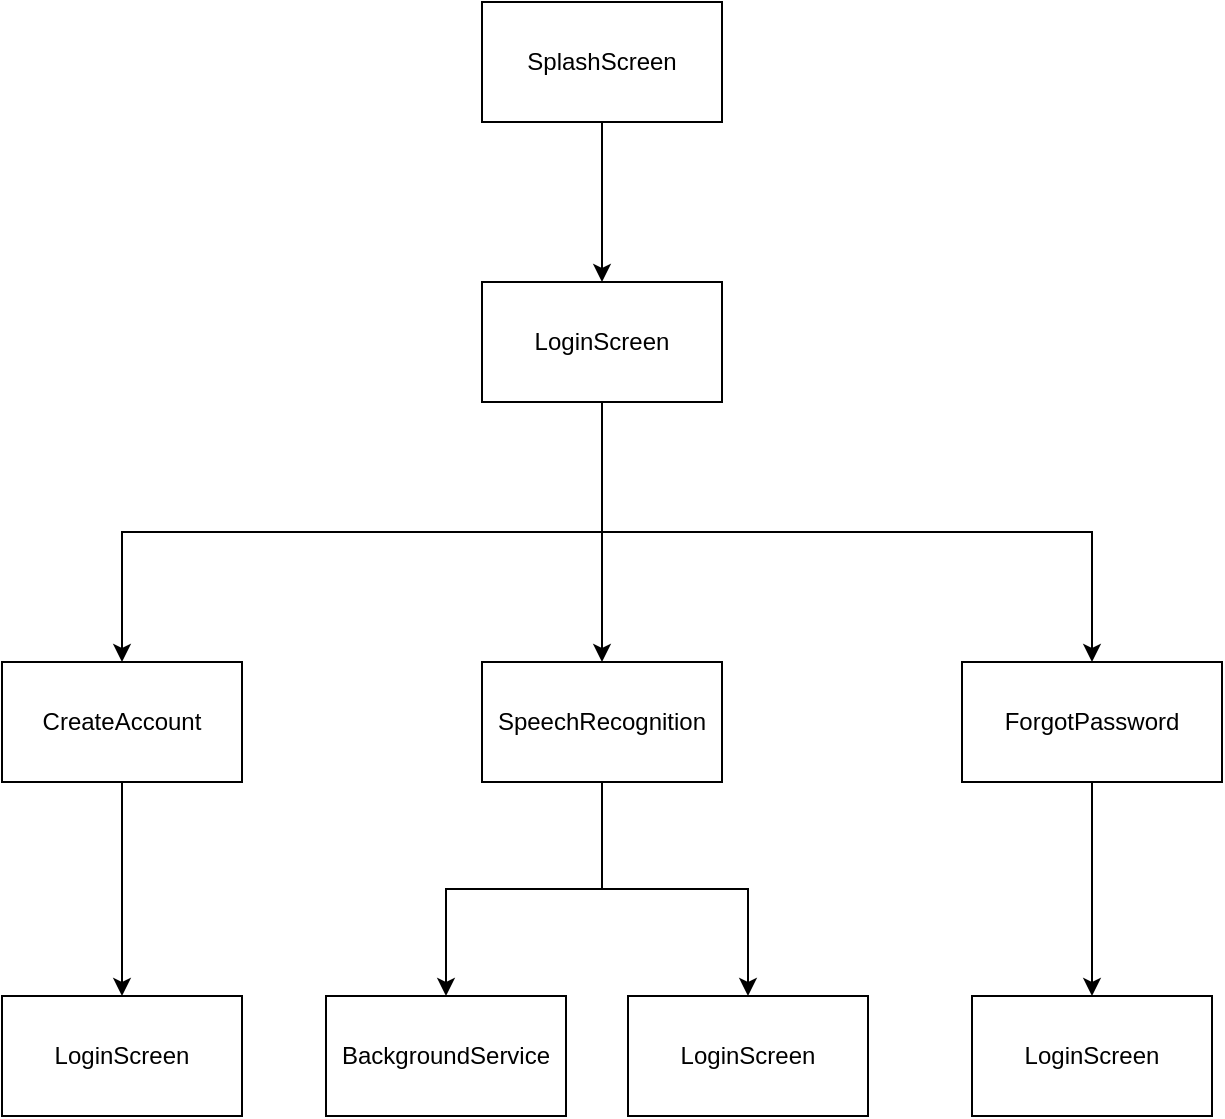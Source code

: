<mxfile version="10.6.1" type="github"><diagram id="MSsnx3GKYuv6aTeSVkBc" name="Page-1"><mxGraphModel dx="1010" dy="533" grid="1" gridSize="10" guides="1" tooltips="1" connect="1" arrows="1" fold="1" page="1" pageScale="1" pageWidth="827" pageHeight="1169" math="0" shadow="0"><root><mxCell id="0"/><mxCell id="1" parent="0"/><mxCell id="ScP9ktYLn-lueB0QXV_C-9" style="edgeStyle=orthogonalEdgeStyle;rounded=0;orthogonalLoop=1;jettySize=auto;html=1;exitX=0.5;exitY=1;exitDx=0;exitDy=0;entryX=0.5;entryY=0;entryDx=0;entryDy=0;" edge="1" parent="1" source="ScP9ktYLn-lueB0QXV_C-1" target="ScP9ktYLn-lueB0QXV_C-2"><mxGeometry relative="1" as="geometry"/></mxCell><mxCell id="ScP9ktYLn-lueB0QXV_C-10" style="edgeStyle=orthogonalEdgeStyle;rounded=0;orthogonalLoop=1;jettySize=auto;html=1;exitX=0.5;exitY=1;exitDx=0;exitDy=0;entryX=0.5;entryY=0;entryDx=0;entryDy=0;" edge="1" parent="1" source="ScP9ktYLn-lueB0QXV_C-1" target="ScP9ktYLn-lueB0QXV_C-3"><mxGeometry relative="1" as="geometry"/></mxCell><mxCell id="ScP9ktYLn-lueB0QXV_C-11" style="edgeStyle=orthogonalEdgeStyle;rounded=0;orthogonalLoop=1;jettySize=auto;html=1;exitX=0.5;exitY=1;exitDx=0;exitDy=0;entryX=0.5;entryY=0;entryDx=0;entryDy=0;" edge="1" parent="1" source="ScP9ktYLn-lueB0QXV_C-1" target="ScP9ktYLn-lueB0QXV_C-4"><mxGeometry relative="1" as="geometry"/></mxCell><mxCell id="ScP9ktYLn-lueB0QXV_C-1" value="LoginScreen" style="rounded=0;whiteSpace=wrap;html=1;" vertex="1" parent="1"><mxGeometry x="348" y="210" width="120" height="60" as="geometry"/></mxCell><mxCell id="ScP9ktYLn-lueB0QXV_C-20" value="" style="edgeStyle=orthogonalEdgeStyle;rounded=0;orthogonalLoop=1;jettySize=auto;html=1;" edge="1" parent="1" source="ScP9ktYLn-lueB0QXV_C-2" target="ScP9ktYLn-lueB0QXV_C-19"><mxGeometry relative="1" as="geometry"/></mxCell><mxCell id="ScP9ktYLn-lueB0QXV_C-2" value="CreateAccount" style="rounded=0;whiteSpace=wrap;html=1;" vertex="1" parent="1"><mxGeometry x="108" y="400" width="120" height="60" as="geometry"/></mxCell><mxCell id="ScP9ktYLn-lueB0QXV_C-12" value="" style="edgeStyle=orthogonalEdgeStyle;rounded=0;orthogonalLoop=1;jettySize=auto;html=1;" edge="1" parent="1" source="ScP9ktYLn-lueB0QXV_C-3" target="ScP9ktYLn-lueB0QXV_C-5"><mxGeometry relative="1" as="geometry"/></mxCell><mxCell id="ScP9ktYLn-lueB0QXV_C-23" style="edgeStyle=orthogonalEdgeStyle;rounded=0;orthogonalLoop=1;jettySize=auto;html=1;exitX=0.5;exitY=1;exitDx=0;exitDy=0;entryX=0.5;entryY=0;entryDx=0;entryDy=0;" edge="1" parent="1" source="ScP9ktYLn-lueB0QXV_C-3" target="ScP9ktYLn-lueB0QXV_C-22"><mxGeometry relative="1" as="geometry"/></mxCell><mxCell id="ScP9ktYLn-lueB0QXV_C-3" value="SpeechRecognition" style="rounded=0;whiteSpace=wrap;html=1;" vertex="1" parent="1"><mxGeometry x="348" y="400" width="120" height="60" as="geometry"/></mxCell><mxCell id="ScP9ktYLn-lueB0QXV_C-21" value="" style="edgeStyle=orthogonalEdgeStyle;rounded=0;orthogonalLoop=1;jettySize=auto;html=1;" edge="1" parent="1" source="ScP9ktYLn-lueB0QXV_C-4" target="ScP9ktYLn-lueB0QXV_C-18"><mxGeometry relative="1" as="geometry"/></mxCell><mxCell id="ScP9ktYLn-lueB0QXV_C-4" value="ForgotPassword" style="rounded=0;whiteSpace=wrap;html=1;" vertex="1" parent="1"><mxGeometry x="588" y="400" width="130" height="60" as="geometry"/></mxCell><mxCell id="ScP9ktYLn-lueB0QXV_C-5" value="BackgroundService" style="rounded=0;whiteSpace=wrap;html=1;" vertex="1" parent="1"><mxGeometry x="270" y="567" width="120" height="60" as="geometry"/></mxCell><mxCell id="ScP9ktYLn-lueB0QXV_C-17" style="edgeStyle=orthogonalEdgeStyle;rounded=0;orthogonalLoop=1;jettySize=auto;html=1;exitX=0.5;exitY=1;exitDx=0;exitDy=0;entryX=0.5;entryY=0;entryDx=0;entryDy=0;" edge="1" parent="1" source="ScP9ktYLn-lueB0QXV_C-15" target="ScP9ktYLn-lueB0QXV_C-1"><mxGeometry relative="1" as="geometry"/></mxCell><mxCell id="ScP9ktYLn-lueB0QXV_C-15" value="SplashScreen" style="rounded=0;whiteSpace=wrap;html=1;" vertex="1" parent="1"><mxGeometry x="348" y="70" width="120" height="60" as="geometry"/></mxCell><mxCell id="ScP9ktYLn-lueB0QXV_C-18" value="LoginScreen" style="rounded=0;whiteSpace=wrap;html=1;" vertex="1" parent="1"><mxGeometry x="593" y="567" width="120" height="60" as="geometry"/></mxCell><mxCell id="ScP9ktYLn-lueB0QXV_C-19" value="LoginScreen" style="rounded=0;whiteSpace=wrap;html=1;" vertex="1" parent="1"><mxGeometry x="108" y="567" width="120" height="60" as="geometry"/></mxCell><mxCell id="ScP9ktYLn-lueB0QXV_C-22" value="LoginScreen" style="rounded=0;whiteSpace=wrap;html=1;" vertex="1" parent="1"><mxGeometry x="421" y="567" width="120" height="60" as="geometry"/></mxCell></root></mxGraphModel></diagram></mxfile>